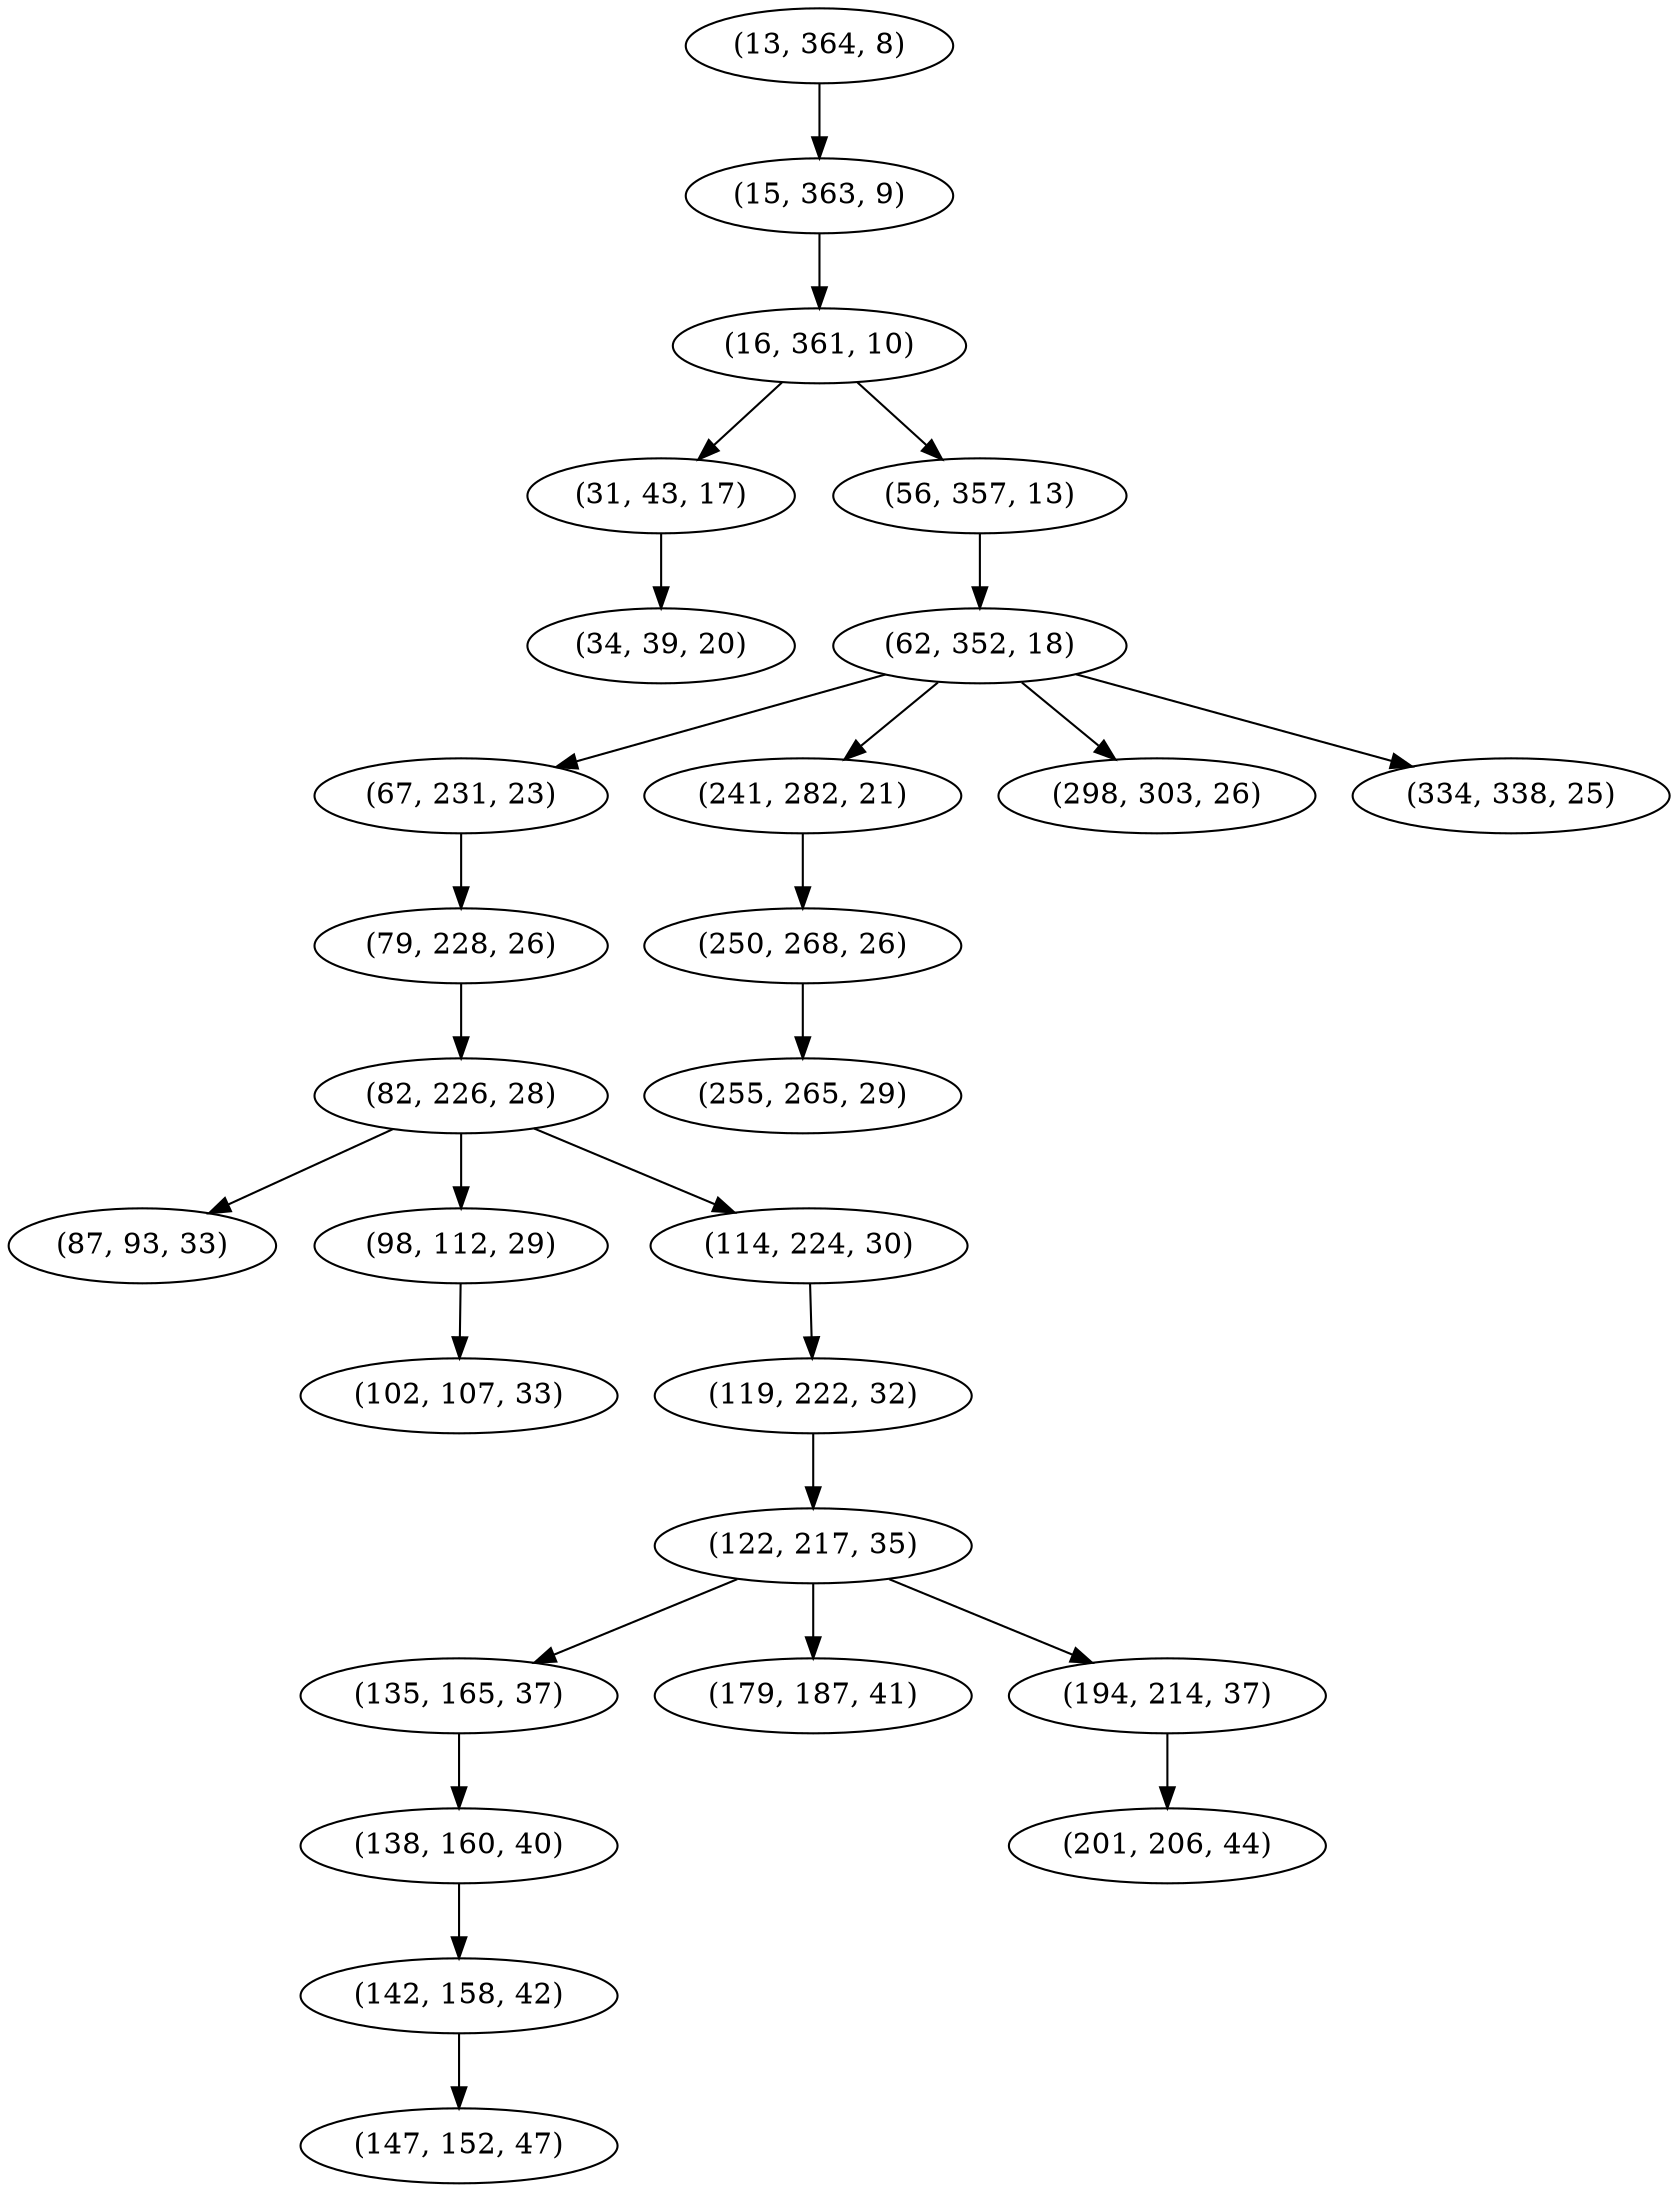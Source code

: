 digraph tree {
    "(13, 364, 8)";
    "(15, 363, 9)";
    "(16, 361, 10)";
    "(31, 43, 17)";
    "(34, 39, 20)";
    "(56, 357, 13)";
    "(62, 352, 18)";
    "(67, 231, 23)";
    "(79, 228, 26)";
    "(82, 226, 28)";
    "(87, 93, 33)";
    "(98, 112, 29)";
    "(102, 107, 33)";
    "(114, 224, 30)";
    "(119, 222, 32)";
    "(122, 217, 35)";
    "(135, 165, 37)";
    "(138, 160, 40)";
    "(142, 158, 42)";
    "(147, 152, 47)";
    "(179, 187, 41)";
    "(194, 214, 37)";
    "(201, 206, 44)";
    "(241, 282, 21)";
    "(250, 268, 26)";
    "(255, 265, 29)";
    "(298, 303, 26)";
    "(334, 338, 25)";
    "(13, 364, 8)" -> "(15, 363, 9)";
    "(15, 363, 9)" -> "(16, 361, 10)";
    "(16, 361, 10)" -> "(31, 43, 17)";
    "(16, 361, 10)" -> "(56, 357, 13)";
    "(31, 43, 17)" -> "(34, 39, 20)";
    "(56, 357, 13)" -> "(62, 352, 18)";
    "(62, 352, 18)" -> "(67, 231, 23)";
    "(62, 352, 18)" -> "(241, 282, 21)";
    "(62, 352, 18)" -> "(298, 303, 26)";
    "(62, 352, 18)" -> "(334, 338, 25)";
    "(67, 231, 23)" -> "(79, 228, 26)";
    "(79, 228, 26)" -> "(82, 226, 28)";
    "(82, 226, 28)" -> "(87, 93, 33)";
    "(82, 226, 28)" -> "(98, 112, 29)";
    "(82, 226, 28)" -> "(114, 224, 30)";
    "(98, 112, 29)" -> "(102, 107, 33)";
    "(114, 224, 30)" -> "(119, 222, 32)";
    "(119, 222, 32)" -> "(122, 217, 35)";
    "(122, 217, 35)" -> "(135, 165, 37)";
    "(122, 217, 35)" -> "(179, 187, 41)";
    "(122, 217, 35)" -> "(194, 214, 37)";
    "(135, 165, 37)" -> "(138, 160, 40)";
    "(138, 160, 40)" -> "(142, 158, 42)";
    "(142, 158, 42)" -> "(147, 152, 47)";
    "(194, 214, 37)" -> "(201, 206, 44)";
    "(241, 282, 21)" -> "(250, 268, 26)";
    "(250, 268, 26)" -> "(255, 265, 29)";
}
